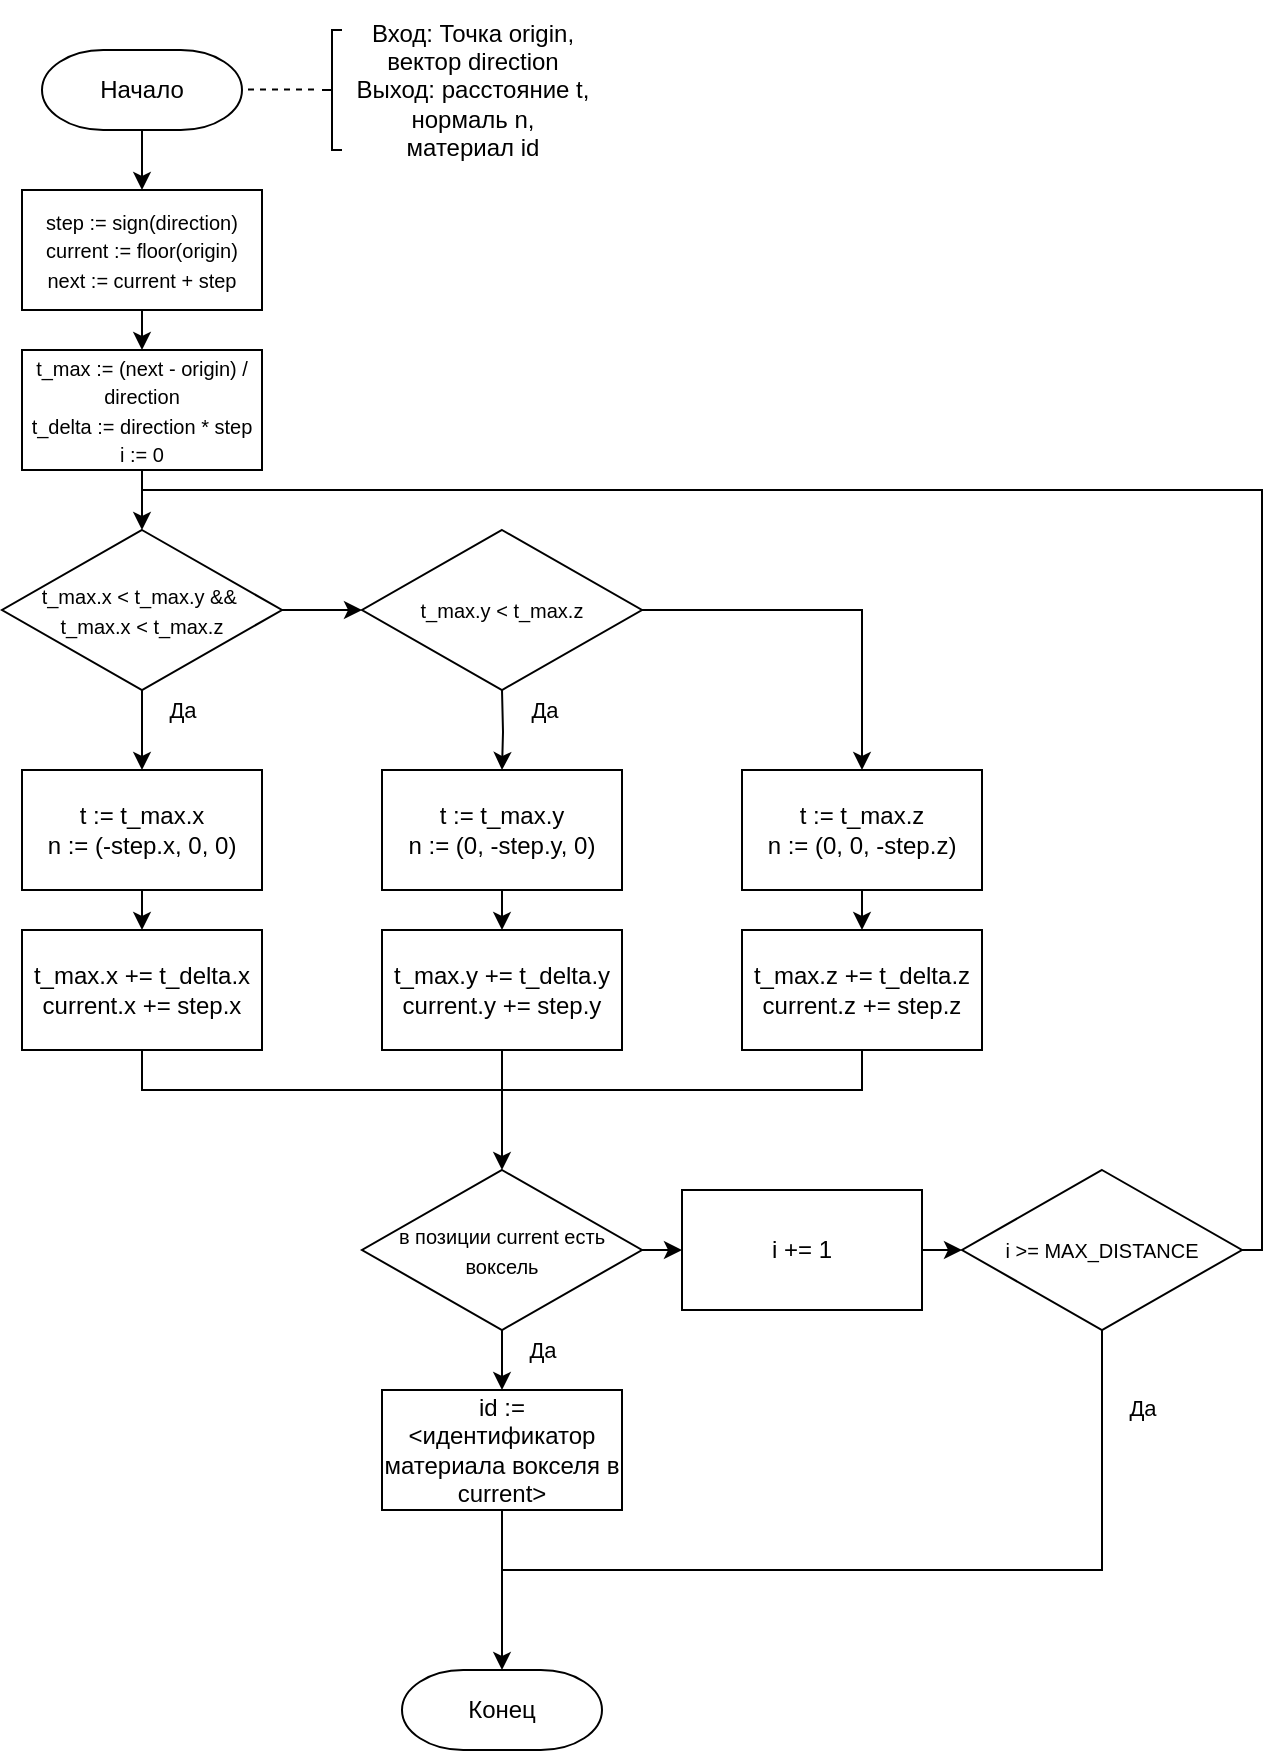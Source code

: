 <mxfile version="22.1.7" type="device">
  <diagram name="Page-1" id="GD-IVOzU5wG9sZtHcw5J">
    <mxGraphModel dx="1122" dy="726" grid="1" gridSize="10" guides="1" tooltips="1" connect="1" arrows="1" fold="1" page="1" pageScale="1" pageWidth="850" pageHeight="1100" math="0" shadow="0">
      <root>
        <mxCell id="0" />
        <mxCell id="1" parent="0" />
        <mxCell id="yO747a-Z-Uff3aX26mxA-3" style="edgeStyle=orthogonalEdgeStyle;rounded=0;orthogonalLoop=1;jettySize=auto;html=1;exitX=0.5;exitY=1;exitDx=0;exitDy=0;exitPerimeter=0;entryX=0.5;entryY=0;entryDx=0;entryDy=0;" edge="1" parent="1" source="yO747a-Z-Uff3aX26mxA-1" target="yO747a-Z-Uff3aX26mxA-2">
          <mxGeometry relative="1" as="geometry" />
        </mxCell>
        <mxCell id="yO747a-Z-Uff3aX26mxA-1" value="Начало" style="strokeWidth=1;html=1;shape=mxgraph.flowchart.terminator;whiteSpace=wrap;" vertex="1" parent="1">
          <mxGeometry x="100" y="40" width="100" height="40" as="geometry" />
        </mxCell>
        <mxCell id="yO747a-Z-Uff3aX26mxA-5" style="edgeStyle=orthogonalEdgeStyle;rounded=0;orthogonalLoop=1;jettySize=auto;html=1;exitX=0.5;exitY=1;exitDx=0;exitDy=0;entryX=0.5;entryY=0;entryDx=0;entryDy=0;" edge="1" parent="1" source="yO747a-Z-Uff3aX26mxA-2" target="yO747a-Z-Uff3aX26mxA-4">
          <mxGeometry relative="1" as="geometry" />
        </mxCell>
        <mxCell id="yO747a-Z-Uff3aX26mxA-2" value="&lt;span style=&quot;font-size: 10px;&quot;&gt;step := sign(direction)&lt;br&gt;current := floor(origin)&lt;br&gt;next := current + step&lt;br&gt;&lt;/span&gt;" style="rounded=0;whiteSpace=wrap;html=1;" vertex="1" parent="1">
          <mxGeometry x="90" y="110" width="120" height="60" as="geometry" />
        </mxCell>
        <mxCell id="yO747a-Z-Uff3aX26mxA-8" style="edgeStyle=orthogonalEdgeStyle;rounded=0;orthogonalLoop=1;jettySize=auto;html=1;exitX=0.5;exitY=1;exitDx=0;exitDy=0;entryX=0.5;entryY=0;entryDx=0;entryDy=0;" edge="1" parent="1" source="yO747a-Z-Uff3aX26mxA-4" target="yO747a-Z-Uff3aX26mxA-6">
          <mxGeometry relative="1" as="geometry" />
        </mxCell>
        <mxCell id="yO747a-Z-Uff3aX26mxA-4" value="&lt;span style=&quot;font-size: 10px;&quot;&gt;t_max := (next - origin) / direction&lt;br&gt;t_delta := direction * step&lt;br&gt;i := 0&lt;br&gt;&lt;/span&gt;" style="rounded=0;whiteSpace=wrap;html=1;" vertex="1" parent="1">
          <mxGeometry x="90" y="190" width="120" height="60" as="geometry" />
        </mxCell>
        <mxCell id="yO747a-Z-Uff3aX26mxA-10" style="edgeStyle=orthogonalEdgeStyle;rounded=0;orthogonalLoop=1;jettySize=auto;html=1;exitX=1;exitY=0.5;exitDx=0;exitDy=0;entryX=0;entryY=0.5;entryDx=0;entryDy=0;" edge="1" parent="1" source="yO747a-Z-Uff3aX26mxA-6" target="yO747a-Z-Uff3aX26mxA-9">
          <mxGeometry relative="1" as="geometry" />
        </mxCell>
        <mxCell id="yO747a-Z-Uff3aX26mxA-13" style="edgeStyle=orthogonalEdgeStyle;rounded=0;orthogonalLoop=1;jettySize=auto;html=1;exitX=0.5;exitY=1;exitDx=0;exitDy=0;entryX=0.5;entryY=0;entryDx=0;entryDy=0;" edge="1" parent="1" source="yO747a-Z-Uff3aX26mxA-6" target="yO747a-Z-Uff3aX26mxA-11">
          <mxGeometry relative="1" as="geometry" />
        </mxCell>
        <mxCell id="yO747a-Z-Uff3aX26mxA-15" value="Да" style="edgeLabel;html=1;align=center;verticalAlign=middle;resizable=0;points=[];" vertex="1" connectable="0" parent="yO747a-Z-Uff3aX26mxA-13">
          <mxGeometry x="0.041" relative="1" as="geometry">
            <mxPoint x="20" y="-11" as="offset" />
          </mxGeometry>
        </mxCell>
        <mxCell id="yO747a-Z-Uff3aX26mxA-6" value="&lt;font style=&quot;font-size: 10px;&quot;&gt;t_max.x &amp;lt; t_max.y &amp;amp;&amp;amp;&amp;nbsp;&lt;br&gt;t_max.x &amp;lt; t_max.z&lt;br&gt;&lt;/font&gt;" style="rhombus;whiteSpace=wrap;html=1;" vertex="1" parent="1">
          <mxGeometry x="80" y="280" width="140" height="80" as="geometry" />
        </mxCell>
        <mxCell id="yO747a-Z-Uff3aX26mxA-31" style="edgeStyle=orthogonalEdgeStyle;rounded=0;orthogonalLoop=1;jettySize=auto;html=1;exitX=1;exitY=0.5;exitDx=0;exitDy=0;entryX=0.5;entryY=0;entryDx=0;entryDy=0;" edge="1" parent="1" source="yO747a-Z-Uff3aX26mxA-9" target="yO747a-Z-Uff3aX26mxA-29">
          <mxGeometry relative="1" as="geometry" />
        </mxCell>
        <mxCell id="yO747a-Z-Uff3aX26mxA-9" value="&lt;font style=&quot;font-size: 10px;&quot;&gt;t_max.y &amp;lt; t_max.z&lt;br&gt;&lt;/font&gt;" style="rhombus;whiteSpace=wrap;html=1;" vertex="1" parent="1">
          <mxGeometry x="260" y="280" width="140" height="80" as="geometry" />
        </mxCell>
        <mxCell id="yO747a-Z-Uff3aX26mxA-14" style="edgeStyle=orthogonalEdgeStyle;rounded=0;orthogonalLoop=1;jettySize=auto;html=1;exitX=0.5;exitY=1;exitDx=0;exitDy=0;entryX=0.5;entryY=0;entryDx=0;entryDy=0;" edge="1" parent="1" source="yO747a-Z-Uff3aX26mxA-11" target="yO747a-Z-Uff3aX26mxA-12">
          <mxGeometry relative="1" as="geometry" />
        </mxCell>
        <mxCell id="yO747a-Z-Uff3aX26mxA-11" value="t := t_max.x&lt;br&gt;n := (-step.x, 0, 0)" style="rounded=0;whiteSpace=wrap;html=1;" vertex="1" parent="1">
          <mxGeometry x="90" y="400" width="120" height="60" as="geometry" />
        </mxCell>
        <mxCell id="yO747a-Z-Uff3aX26mxA-36" style="edgeStyle=orthogonalEdgeStyle;rounded=0;orthogonalLoop=1;jettySize=auto;html=1;exitX=0.5;exitY=1;exitDx=0;exitDy=0;endArrow=none;endFill=0;" edge="1" parent="1" source="yO747a-Z-Uff3aX26mxA-12">
          <mxGeometry relative="1" as="geometry">
            <mxPoint x="330" y="560" as="targetPoint" />
            <Array as="points">
              <mxPoint x="150" y="560" />
            </Array>
          </mxGeometry>
        </mxCell>
        <mxCell id="yO747a-Z-Uff3aX26mxA-12" value="t_max.x += t_delta.x&lt;br&gt;current.x += step.x" style="rounded=0;whiteSpace=wrap;html=1;" vertex="1" parent="1">
          <mxGeometry x="90" y="480" width="120" height="60" as="geometry" />
        </mxCell>
        <mxCell id="yO747a-Z-Uff3aX26mxA-21" style="edgeStyle=orthogonalEdgeStyle;rounded=0;orthogonalLoop=1;jettySize=auto;html=1;exitX=0.5;exitY=1;exitDx=0;exitDy=0;entryX=0.5;entryY=0;entryDx=0;entryDy=0;" edge="1" parent="1" target="yO747a-Z-Uff3aX26mxA-24">
          <mxGeometry relative="1" as="geometry">
            <mxPoint x="330" y="360" as="sourcePoint" />
          </mxGeometry>
        </mxCell>
        <mxCell id="yO747a-Z-Uff3aX26mxA-22" value="Да" style="edgeLabel;html=1;align=center;verticalAlign=middle;resizable=0;points=[];" vertex="1" connectable="0" parent="yO747a-Z-Uff3aX26mxA-21">
          <mxGeometry x="0.041" relative="1" as="geometry">
            <mxPoint x="20" y="-11" as="offset" />
          </mxGeometry>
        </mxCell>
        <mxCell id="yO747a-Z-Uff3aX26mxA-23" style="edgeStyle=orthogonalEdgeStyle;rounded=0;orthogonalLoop=1;jettySize=auto;html=1;exitX=0.5;exitY=1;exitDx=0;exitDy=0;entryX=0.5;entryY=0;entryDx=0;entryDy=0;" edge="1" parent="1" source="yO747a-Z-Uff3aX26mxA-24" target="yO747a-Z-Uff3aX26mxA-25">
          <mxGeometry relative="1" as="geometry" />
        </mxCell>
        <mxCell id="yO747a-Z-Uff3aX26mxA-24" value="t := t_max.y&lt;br&gt;n := (0, -step.y, 0)" style="rounded=0;whiteSpace=wrap;html=1;" vertex="1" parent="1">
          <mxGeometry x="270" y="400" width="120" height="60" as="geometry" />
        </mxCell>
        <mxCell id="yO747a-Z-Uff3aX26mxA-34" style="edgeStyle=orthogonalEdgeStyle;rounded=0;orthogonalLoop=1;jettySize=auto;html=1;exitX=0.5;exitY=1;exitDx=0;exitDy=0;entryX=0.5;entryY=0;entryDx=0;entryDy=0;" edge="1" parent="1" source="yO747a-Z-Uff3aX26mxA-25" target="yO747a-Z-Uff3aX26mxA-33">
          <mxGeometry relative="1" as="geometry" />
        </mxCell>
        <mxCell id="yO747a-Z-Uff3aX26mxA-25" value="t_max.y += t_delta.y&lt;br&gt;current.y += step.y" style="rounded=0;whiteSpace=wrap;html=1;" vertex="1" parent="1">
          <mxGeometry x="270" y="480" width="120" height="60" as="geometry" />
        </mxCell>
        <mxCell id="yO747a-Z-Uff3aX26mxA-28" style="edgeStyle=orthogonalEdgeStyle;rounded=0;orthogonalLoop=1;jettySize=auto;html=1;exitX=0.5;exitY=1;exitDx=0;exitDy=0;entryX=0.5;entryY=0;entryDx=0;entryDy=0;" edge="1" parent="1" source="yO747a-Z-Uff3aX26mxA-29" target="yO747a-Z-Uff3aX26mxA-30">
          <mxGeometry relative="1" as="geometry" />
        </mxCell>
        <mxCell id="yO747a-Z-Uff3aX26mxA-29" value="t := t_max.z&lt;br&gt;n := (0, 0, -step.z)" style="rounded=0;whiteSpace=wrap;html=1;" vertex="1" parent="1">
          <mxGeometry x="450" y="400" width="120" height="60" as="geometry" />
        </mxCell>
        <mxCell id="yO747a-Z-Uff3aX26mxA-35" style="edgeStyle=orthogonalEdgeStyle;rounded=0;orthogonalLoop=1;jettySize=auto;html=1;exitX=0.5;exitY=1;exitDx=0;exitDy=0;endArrow=none;endFill=0;" edge="1" parent="1" source="yO747a-Z-Uff3aX26mxA-30">
          <mxGeometry relative="1" as="geometry">
            <mxPoint x="330" y="560" as="targetPoint" />
            <Array as="points">
              <mxPoint x="510" y="560" />
            </Array>
          </mxGeometry>
        </mxCell>
        <mxCell id="yO747a-Z-Uff3aX26mxA-30" value="t_max.z += t_delta.z&lt;br&gt;current.z += step.z" style="rounded=0;whiteSpace=wrap;html=1;" vertex="1" parent="1">
          <mxGeometry x="450" y="480" width="120" height="60" as="geometry" />
        </mxCell>
        <mxCell id="yO747a-Z-Uff3aX26mxA-38" style="edgeStyle=orthogonalEdgeStyle;rounded=0;orthogonalLoop=1;jettySize=auto;html=1;exitX=0.5;exitY=1;exitDx=0;exitDy=0;entryX=0.5;entryY=0;entryDx=0;entryDy=0;" edge="1" parent="1" source="yO747a-Z-Uff3aX26mxA-33" target="yO747a-Z-Uff3aX26mxA-37">
          <mxGeometry relative="1" as="geometry" />
        </mxCell>
        <mxCell id="yO747a-Z-Uff3aX26mxA-41" value="Да" style="edgeLabel;html=1;align=center;verticalAlign=middle;resizable=0;points=[];" vertex="1" connectable="0" parent="yO747a-Z-Uff3aX26mxA-38">
          <mxGeometry x="-0.6" y="1" relative="1" as="geometry">
            <mxPoint x="19" y="4" as="offset" />
          </mxGeometry>
        </mxCell>
        <mxCell id="yO747a-Z-Uff3aX26mxA-52" style="edgeStyle=orthogonalEdgeStyle;rounded=0;orthogonalLoop=1;jettySize=auto;html=1;exitX=1;exitY=0.5;exitDx=0;exitDy=0;entryX=0;entryY=0.5;entryDx=0;entryDy=0;" edge="1" parent="1" source="yO747a-Z-Uff3aX26mxA-33" target="yO747a-Z-Uff3aX26mxA-51">
          <mxGeometry relative="1" as="geometry" />
        </mxCell>
        <mxCell id="yO747a-Z-Uff3aX26mxA-33" value="&lt;font style=&quot;font-size: 10px;&quot;&gt;в позиции current есть воксель&lt;br&gt;&lt;/font&gt;" style="rhombus;whiteSpace=wrap;html=1;" vertex="1" parent="1">
          <mxGeometry x="260" y="600" width="140" height="80" as="geometry" />
        </mxCell>
        <mxCell id="yO747a-Z-Uff3aX26mxA-37" value="id := &amp;lt;идентификатор материала вокселя в current&amp;gt;" style="rounded=0;whiteSpace=wrap;html=1;" vertex="1" parent="1">
          <mxGeometry x="270" y="710" width="120" height="60" as="geometry" />
        </mxCell>
        <mxCell id="yO747a-Z-Uff3aX26mxA-46" style="edgeStyle=orthogonalEdgeStyle;rounded=0;orthogonalLoop=1;jettySize=auto;html=1;exitX=0.5;exitY=1;exitDx=0;exitDy=0;endArrow=none;endFill=0;" edge="1" parent="1" source="yO747a-Z-Uff3aX26mxA-40">
          <mxGeometry relative="1" as="geometry">
            <mxPoint x="330" y="800" as="targetPoint" />
            <Array as="points">
              <mxPoint x="630" y="800" />
            </Array>
          </mxGeometry>
        </mxCell>
        <mxCell id="yO747a-Z-Uff3aX26mxA-50" value="Да" style="edgeLabel;html=1;align=center;verticalAlign=middle;resizable=0;points=[];" vertex="1" connectable="0" parent="yO747a-Z-Uff3aX26mxA-46">
          <mxGeometry x="-0.737" relative="1" as="geometry">
            <mxPoint x="20" y="-16" as="offset" />
          </mxGeometry>
        </mxCell>
        <mxCell id="yO747a-Z-Uff3aX26mxA-47" style="edgeStyle=orthogonalEdgeStyle;rounded=0;orthogonalLoop=1;jettySize=auto;html=1;exitX=1;exitY=0.5;exitDx=0;exitDy=0;endArrow=none;endFill=0;" edge="1" parent="1" source="yO747a-Z-Uff3aX26mxA-40">
          <mxGeometry relative="1" as="geometry">
            <mxPoint x="150" y="270" as="targetPoint" />
            <Array as="points">
              <mxPoint x="710" y="640" />
              <mxPoint x="710" y="260" />
              <mxPoint x="150" y="260" />
            </Array>
          </mxGeometry>
        </mxCell>
        <mxCell id="yO747a-Z-Uff3aX26mxA-40" value="&lt;font style=&quot;font-size: 10px;&quot;&gt;i &amp;gt;= MAX_DISTANCE&lt;br&gt;&lt;/font&gt;" style="rhombus;whiteSpace=wrap;html=1;" vertex="1" parent="1">
          <mxGeometry x="560" y="600" width="140" height="80" as="geometry" />
        </mxCell>
        <mxCell id="yO747a-Z-Uff3aX26mxA-44" value="Конец" style="strokeWidth=1;html=1;shape=mxgraph.flowchart.terminator;whiteSpace=wrap;" vertex="1" parent="1">
          <mxGeometry x="280" y="850" width="100" height="40" as="geometry" />
        </mxCell>
        <mxCell id="yO747a-Z-Uff3aX26mxA-45" style="edgeStyle=orthogonalEdgeStyle;rounded=0;orthogonalLoop=1;jettySize=auto;html=1;exitX=0.5;exitY=1;exitDx=0;exitDy=0;entryX=0.5;entryY=0;entryDx=0;entryDy=0;entryPerimeter=0;" edge="1" parent="1" source="yO747a-Z-Uff3aX26mxA-37" target="yO747a-Z-Uff3aX26mxA-44">
          <mxGeometry relative="1" as="geometry" />
        </mxCell>
        <mxCell id="yO747a-Z-Uff3aX26mxA-53" style="edgeStyle=orthogonalEdgeStyle;rounded=0;orthogonalLoop=1;jettySize=auto;html=1;exitX=1;exitY=0.5;exitDx=0;exitDy=0;entryX=0;entryY=0.5;entryDx=0;entryDy=0;" edge="1" parent="1" source="yO747a-Z-Uff3aX26mxA-51" target="yO747a-Z-Uff3aX26mxA-40">
          <mxGeometry relative="1" as="geometry" />
        </mxCell>
        <mxCell id="yO747a-Z-Uff3aX26mxA-51" value="i += 1" style="rounded=0;whiteSpace=wrap;html=1;" vertex="1" parent="1">
          <mxGeometry x="420" y="610" width="120" height="60" as="geometry" />
        </mxCell>
        <mxCell id="yO747a-Z-Uff3aX26mxA-54" style="edgeStyle=orthogonalEdgeStyle;rounded=0;orthogonalLoop=1;jettySize=auto;html=1;fontSize=12;endArrow=none;endFill=0;strokeColor=default;dashed=1;" edge="1" parent="1">
          <mxGeometry relative="1" as="geometry">
            <mxPoint x="236" y="59.72" as="sourcePoint" />
            <mxPoint x="200" y="59.72" as="targetPoint" />
          </mxGeometry>
        </mxCell>
        <mxCell id="yO747a-Z-Uff3aX26mxA-55" value="" style="strokeWidth=1;html=1;shape=mxgraph.flowchart.annotation_2;align=left;labelPosition=right;pointerEvents=1;rounded=0;" vertex="1" parent="1">
          <mxGeometry x="240" y="30" width="10" height="60" as="geometry" />
        </mxCell>
        <mxCell id="yO747a-Z-Uff3aX26mxA-56" value="Вход: Точка origin, &lt;br&gt;вектор direction&lt;br&gt;Выход: расстояние t,&lt;br&gt;нормаль n,&lt;br&gt;материал id" style="text;html=1;align=center;verticalAlign=middle;resizable=0;points=[];autosize=1;strokeColor=none;fillColor=none;" vertex="1" parent="1">
          <mxGeometry x="245" y="15" width="140" height="90" as="geometry" />
        </mxCell>
      </root>
    </mxGraphModel>
  </diagram>
</mxfile>
